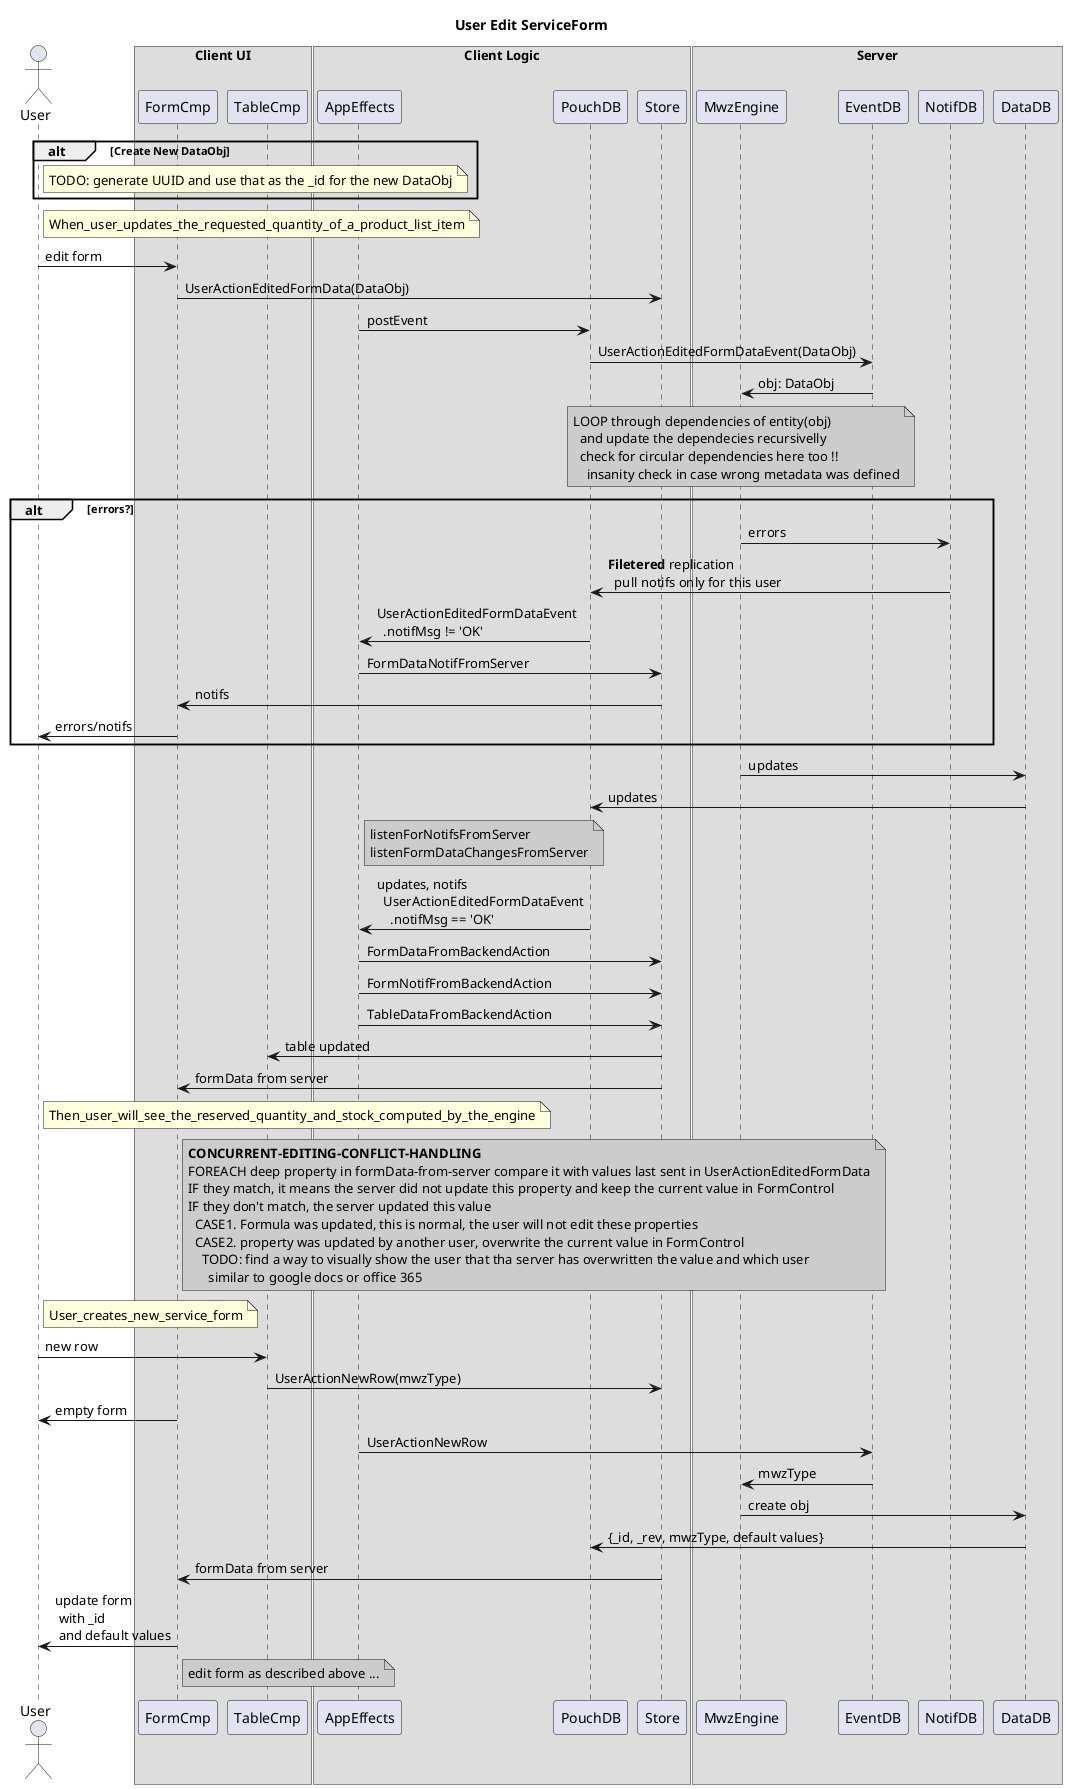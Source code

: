 @startuml edit_flow

title User Edit ServiceForm

actor User
box "Client UI"
    participant FormCmp
    participant TableCmp
end box
box "Client Logic"
    participant AppEffects
    participant PouchDB
    participant Store
end box
box "Server"
    participant MwzEngine
    participant EventDB
    participant NotifDB
    participant DataDB
end box

alt Create New DataObj
    note right of User: TODO: generate UUID and use that as the _id for the new DataObj
end

note right of User: When_user_updates_the_requested_quantity_of_a_product_list_item

User -> FormCmp: edit form
FormCmp -> Store: UserActionEditedFormData(DataObj)
AppEffects -> PouchDB: postEvent
PouchDB -> EventDB: UserActionEditedFormDataEvent(DataObj)
MwzEngine <- EventDB: obj: DataObj
note over MwzEngine #CCCCCC
LOOP through dependencies of entity(obj)
  and update the dependecies recursivelly
  check for circular dependencies here too !!
    insanity check in case wrong metadata was defined
end note

alt errors?
MwzEngine -> NotifDB: errors
NotifDB -> PouchDB: **Filetered** replication\n\
  pull notifs only for this user
AppEffects <- PouchDB: UserActionEditedFormDataEvent\n  .notifMsg != 'OK'
AppEffects -> Store: FormDataNotifFromServer
FormCmp <- Store: notifs
User <- FormCmp: errors/notifs
end

MwzEngine -> DataDB: updates
PouchDB <- DataDB: updates
note right of AppEffects #CCCCCC
listenForNotifsFromServer
listenFormDataChangesFromServer
end note
AppEffects <- PouchDB: updates, notifs\n\
  UserActionEditedFormDataEvent\n\
    .notifMsg == 'OK'
AppEffects -> Store: FormDataFromBackendAction
AppEffects -> Store: FormNotifFromBackendAction
AppEffects -> Store: TableDataFromBackendAction
TableCmp <- Store: table updated
FormCmp <- Store: formData from server

note right of User: Then_user_will_see_the_reserved_quantity_and_stock_computed_by_the_engine
note right of FormCmp #CCCCCC
**CONCURRENT-EDITING-CONFLICT-HANDLING**
FOREACH deep property in formData-from-server compare it with values last sent in UserActionEditedFormData
IF they match, it means the server did not update this property and keep the current value in FormControl
IF they don't match, the server updated this value
  CASE1. Formula was updated, this is normal, the user will not edit these properties
  CASE2. property was updated by another user, overwrite the current value in FormControl
    TODO: find a way to visually show the user that tha server has overwritten the value and which user
      similar to google docs or office 365
end note

note right of User: User_creates_new_service_form

User -> TableCmp: new row
TableCmp -> Store: UserActionNewRow(mwzType)
User <- FormCmp: empty form
AppEffects -> EventDB: UserActionNewRow
MwzEngine <- EventDB: mwzType
MwzEngine -> DataDB: create obj
PouchDB <- DataDB: {_id, _rev, mwzType, default values}
FormCmp <- Store: formData from server
User <- FormCmp: update form\n with _id\n and default values
note right FormCmp #CCCCCC: edit form as described above ...

@enduml
